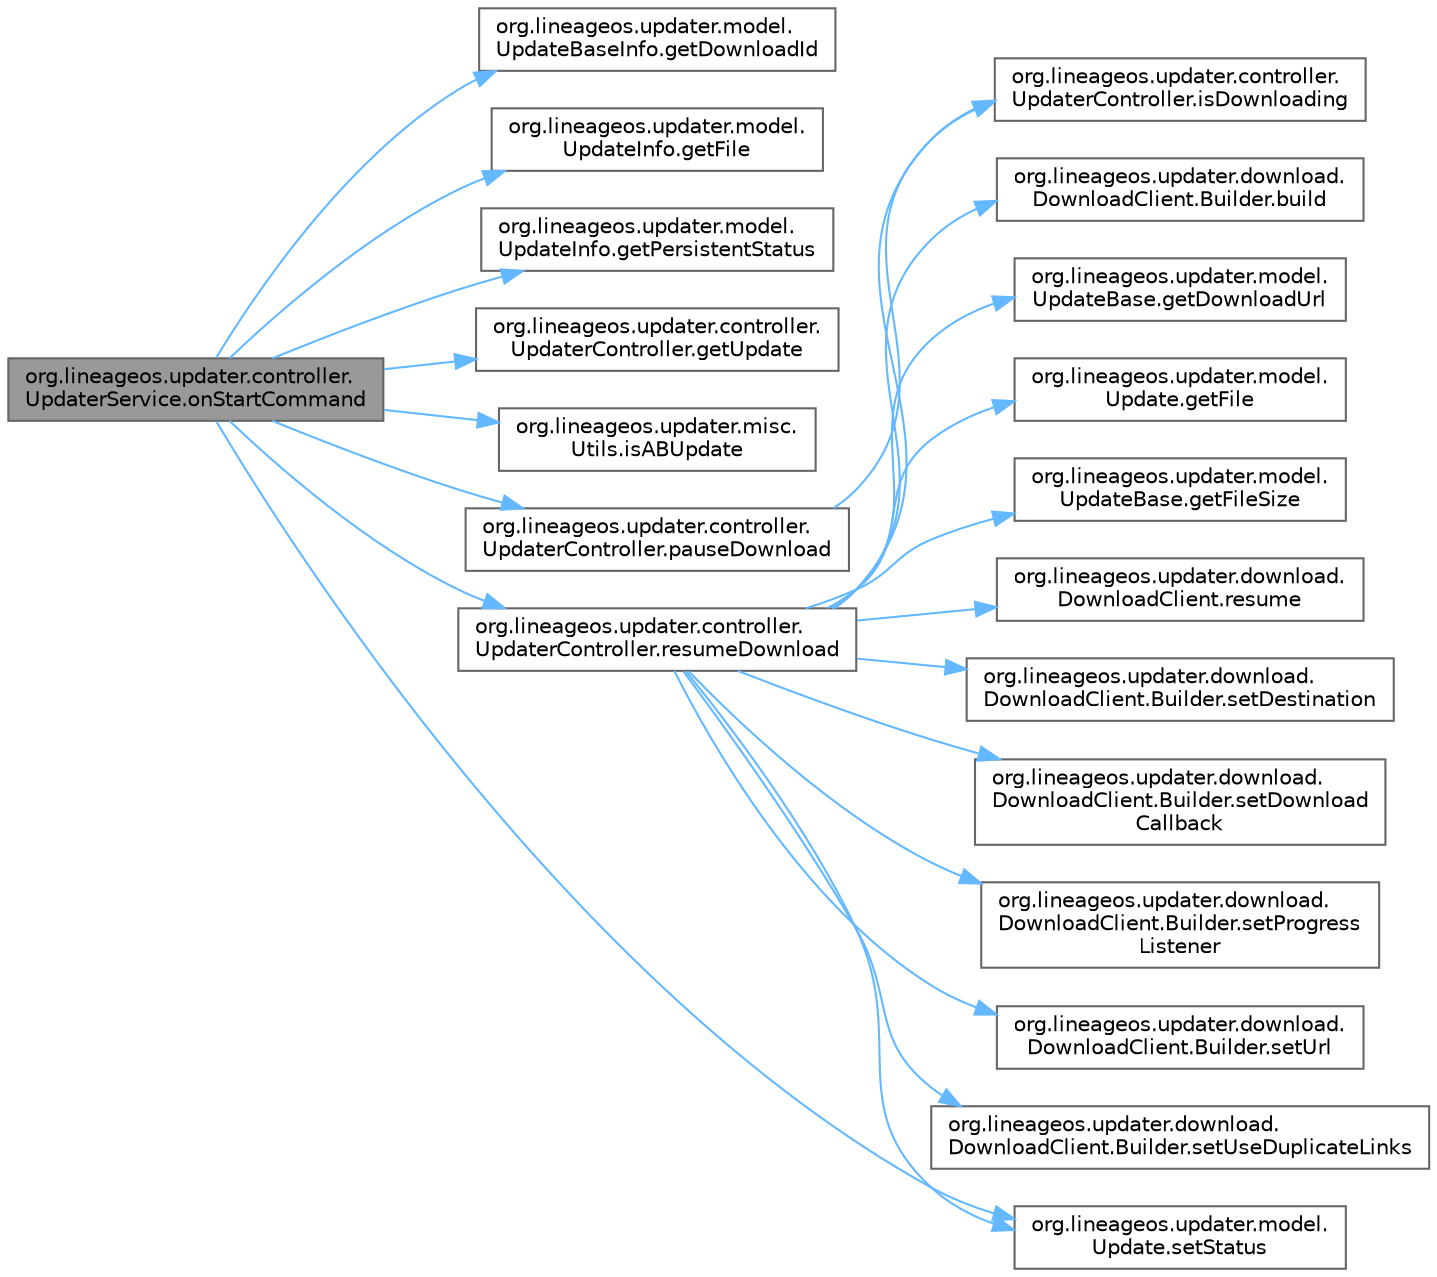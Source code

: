digraph "org.lineageos.updater.controller.UpdaterService.onStartCommand"
{
 // LATEX_PDF_SIZE
  bgcolor="transparent";
  edge [fontname=Helvetica,fontsize=10,labelfontname=Helvetica,labelfontsize=10];
  node [fontname=Helvetica,fontsize=10,shape=box,height=0.2,width=0.4];
  rankdir="LR";
  Node1 [label="org.lineageos.updater.controller.\lUpdaterService.onStartCommand",height=0.2,width=0.4,color="gray40", fillcolor="grey60", style="filled", fontcolor="black",tooltip=" "];
  Node1 -> Node2 [color="steelblue1",style="solid"];
  Node2 [label="org.lineageos.updater.model.\lUpdateBaseInfo.getDownloadId",height=0.2,width=0.4,color="grey40", fillcolor="white", style="filled",URL="$interfaceorg_1_1lineageos_1_1updater_1_1model_1_1_update_base_info.html#a28b53e80a4f288e0cbcc1e04851c0366",tooltip=" "];
  Node1 -> Node3 [color="steelblue1",style="solid"];
  Node3 [label="org.lineageos.updater.model.\lUpdateInfo.getFile",height=0.2,width=0.4,color="grey40", fillcolor="white", style="filled",URL="$interfaceorg_1_1lineageos_1_1updater_1_1model_1_1_update_info.html#a84704086c0dc3183f302dcb65ac1b866",tooltip=" "];
  Node1 -> Node4 [color="steelblue1",style="solid"];
  Node4 [label="org.lineageos.updater.model.\lUpdateInfo.getPersistentStatus",height=0.2,width=0.4,color="grey40", fillcolor="white", style="filled",URL="$interfaceorg_1_1lineageos_1_1updater_1_1model_1_1_update_info.html#a828a1fea5b309b241bd6bd31609970f8",tooltip=" "];
  Node1 -> Node5 [color="steelblue1",style="solid"];
  Node5 [label="org.lineageos.updater.controller.\lUpdaterController.getUpdate",height=0.2,width=0.4,color="grey40", fillcolor="white", style="filled",URL="$classorg_1_1lineageos_1_1updater_1_1controller_1_1_updater_controller.html#a0fbc716658455e3a8d164e9a417feaec",tooltip=" "];
  Node1 -> Node6 [color="steelblue1",style="solid"];
  Node6 [label="org.lineageos.updater.misc.\lUtils.isABUpdate",height=0.2,width=0.4,color="grey40", fillcolor="white", style="filled",URL="$classorg_1_1lineageos_1_1updater_1_1misc_1_1_utils.html#a7bfa46043be2dce63240a59dd76d8acd",tooltip=" "];
  Node1 -> Node7 [color="steelblue1",style="solid"];
  Node7 [label="org.lineageos.updater.controller.\lUpdaterController.pauseDownload",height=0.2,width=0.4,color="grey40", fillcolor="white", style="filled",URL="$classorg_1_1lineageos_1_1updater_1_1controller_1_1_updater_controller.html#aa5a479a72993c26d02d419d461e42cad",tooltip=" "];
  Node7 -> Node8 [color="steelblue1",style="solid"];
  Node8 [label="org.lineageos.updater.controller.\lUpdaterController.isDownloading",height=0.2,width=0.4,color="grey40", fillcolor="white", style="filled",URL="$classorg_1_1lineageos_1_1updater_1_1controller_1_1_updater_controller.html#ae4409ae0e1b0620b8cdfdf6bbdd6f6e8",tooltip=" "];
  Node1 -> Node9 [color="steelblue1",style="solid"];
  Node9 [label="org.lineageos.updater.controller.\lUpdaterController.resumeDownload",height=0.2,width=0.4,color="grey40", fillcolor="white", style="filled",URL="$classorg_1_1lineageos_1_1updater_1_1controller_1_1_updater_controller.html#a10b1e11c47fce1c6c37c79c5d71ceb4a",tooltip=" "];
  Node9 -> Node10 [color="steelblue1",style="solid"];
  Node10 [label="org.lineageos.updater.download.\lDownloadClient.Builder.build",height=0.2,width=0.4,color="grey40", fillcolor="white", style="filled",URL="$classorg_1_1lineageos_1_1updater_1_1download_1_1_download_client_1_1_builder.html#a886b5124e823347a0cbb735bae71d797",tooltip=" "];
  Node9 -> Node11 [color="steelblue1",style="solid"];
  Node11 [label="org.lineageos.updater.model.\lUpdateBase.getDownloadUrl",height=0.2,width=0.4,color="grey40", fillcolor="white", style="filled",URL="$classorg_1_1lineageos_1_1updater_1_1model_1_1_update_base.html#a78e441788ee6ba7c9380d9576a5aed19",tooltip=" "];
  Node9 -> Node12 [color="steelblue1",style="solid"];
  Node12 [label="org.lineageos.updater.model.\lUpdate.getFile",height=0.2,width=0.4,color="grey40", fillcolor="white", style="filled",URL="$classorg_1_1lineageos_1_1updater_1_1model_1_1_update.html#a80ea64d79379427dcbb5e04b16219905",tooltip=" "];
  Node9 -> Node13 [color="steelblue1",style="solid"];
  Node13 [label="org.lineageos.updater.model.\lUpdateBase.getFileSize",height=0.2,width=0.4,color="grey40", fillcolor="white", style="filled",URL="$classorg_1_1lineageos_1_1updater_1_1model_1_1_update_base.html#adc14f9284745de8716e44c94963558f1",tooltip=" "];
  Node9 -> Node8 [color="steelblue1",style="solid"];
  Node9 -> Node14 [color="steelblue1",style="solid"];
  Node14 [label="org.lineageos.updater.download.\lDownloadClient.resume",height=0.2,width=0.4,color="grey40", fillcolor="white", style="filled",URL="$interfaceorg_1_1lineageos_1_1updater_1_1download_1_1_download_client.html#a96e83efc2e3fb33729517a6c7c652b36",tooltip=" "];
  Node9 -> Node15 [color="steelblue1",style="solid"];
  Node15 [label="org.lineageos.updater.download.\lDownloadClient.Builder.setDestination",height=0.2,width=0.4,color="grey40", fillcolor="white", style="filled",URL="$classorg_1_1lineageos_1_1updater_1_1download_1_1_download_client_1_1_builder.html#a24fe743d094e710b0a66bf969a26eb99",tooltip=" "];
  Node9 -> Node16 [color="steelblue1",style="solid"];
  Node16 [label="org.lineageos.updater.download.\lDownloadClient.Builder.setDownload\lCallback",height=0.2,width=0.4,color="grey40", fillcolor="white", style="filled",URL="$classorg_1_1lineageos_1_1updater_1_1download_1_1_download_client_1_1_builder.html#a1e0bb0a6df7fbbdf971c216590331837",tooltip=" "];
  Node9 -> Node17 [color="steelblue1",style="solid"];
  Node17 [label="org.lineageos.updater.download.\lDownloadClient.Builder.setProgress\lListener",height=0.2,width=0.4,color="grey40", fillcolor="white", style="filled",URL="$classorg_1_1lineageos_1_1updater_1_1download_1_1_download_client_1_1_builder.html#af74d2fdb024e31fe028431d80772f999",tooltip=" "];
  Node9 -> Node18 [color="steelblue1",style="solid"];
  Node18 [label="org.lineageos.updater.model.\lUpdate.setStatus",height=0.2,width=0.4,color="grey40", fillcolor="white", style="filled",URL="$classorg_1_1lineageos_1_1updater_1_1model_1_1_update.html#acee1a42bc42dbd4ffdb572d2cff3eb69",tooltip=" "];
  Node9 -> Node19 [color="steelblue1",style="solid"];
  Node19 [label="org.lineageos.updater.download.\lDownloadClient.Builder.setUrl",height=0.2,width=0.4,color="grey40", fillcolor="white", style="filled",URL="$classorg_1_1lineageos_1_1updater_1_1download_1_1_download_client_1_1_builder.html#a4a3cca1b1365831ec73de1f6c1697f28",tooltip=" "];
  Node9 -> Node20 [color="steelblue1",style="solid"];
  Node20 [label="org.lineageos.updater.download.\lDownloadClient.Builder.setUseDuplicateLinks",height=0.2,width=0.4,color="grey40", fillcolor="white", style="filled",URL="$classorg_1_1lineageos_1_1updater_1_1download_1_1_download_client_1_1_builder.html#a170fda0e142224e6fd1b7b4da5f45d58",tooltip=" "];
  Node1 -> Node18 [color="steelblue1",style="solid"];
}
